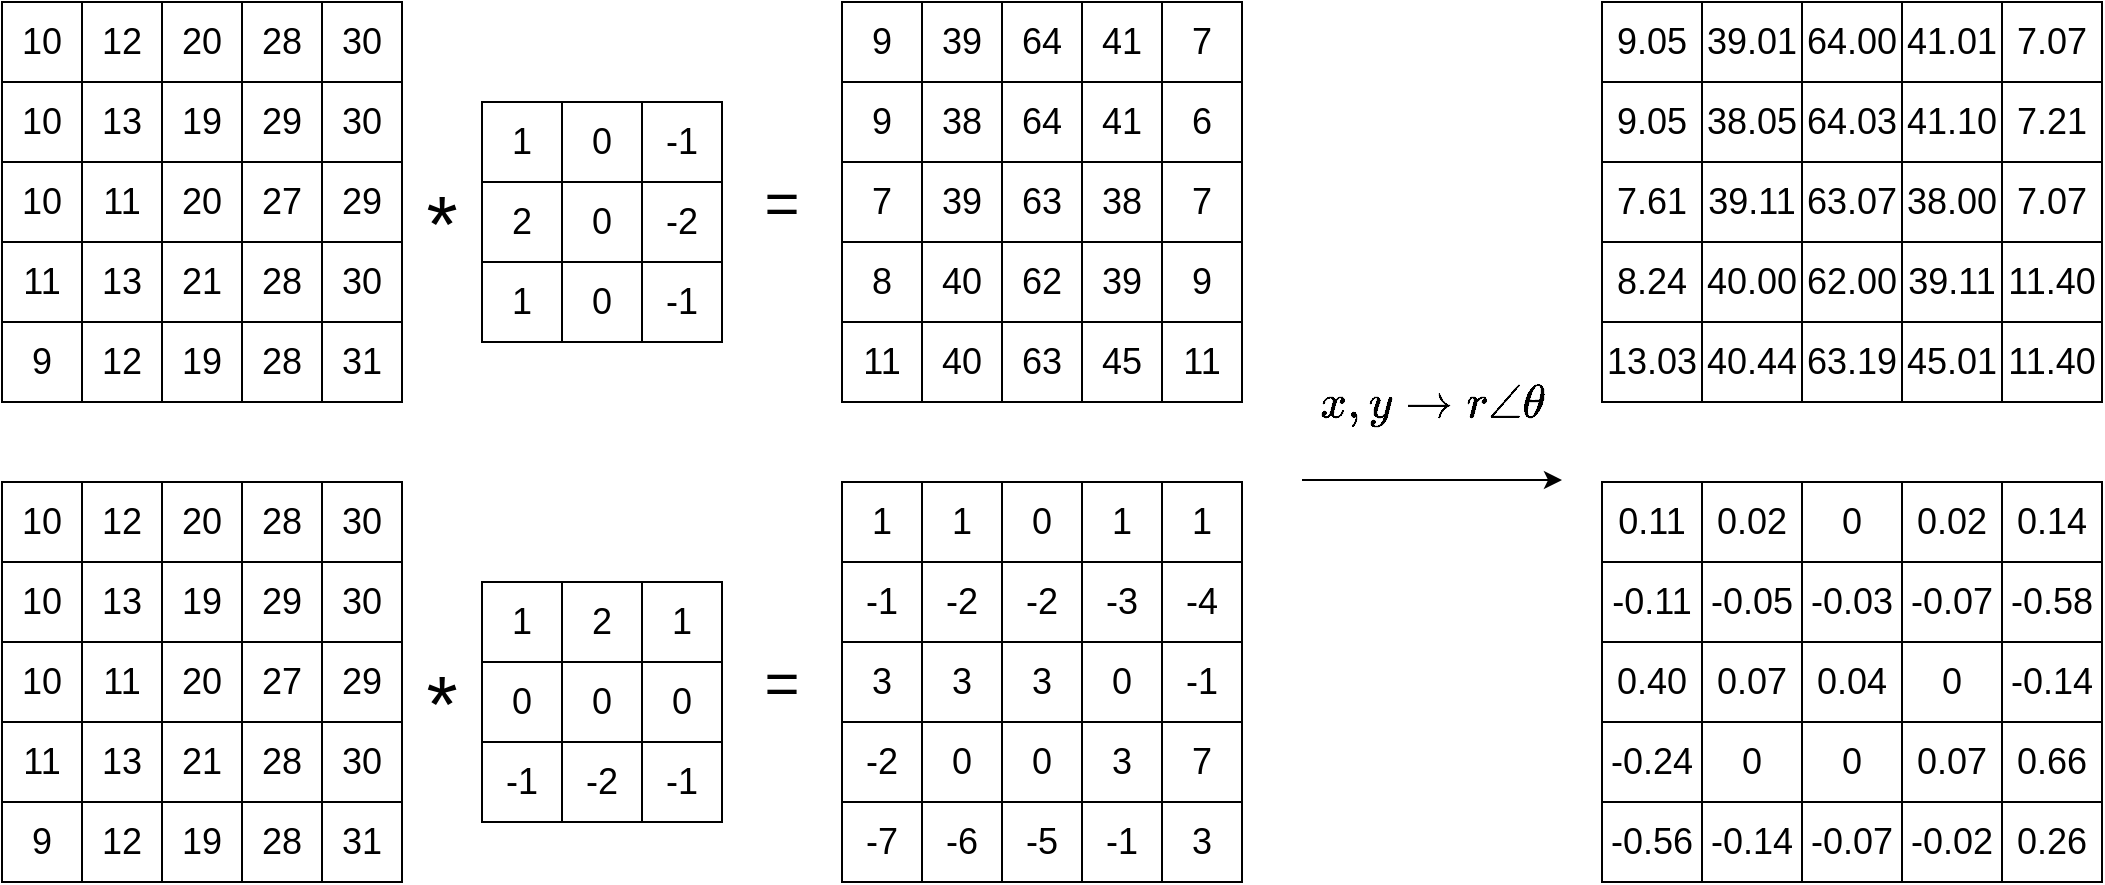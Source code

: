 <mxfile version="14.9.6" type="device"><diagram id="Sa5FoFlvw4uc0nb51Kx-" name="Page-1"><mxGraphModel dx="782" dy="526" grid="1" gridSize="10" guides="1" tooltips="1" connect="1" arrows="1" fold="1" page="1" pageScale="1" pageWidth="850" pageHeight="1100" math="1" shadow="0"><root><mxCell id="0"/><mxCell id="1" parent="0"/><mxCell id="CoxrIw-9dENofkVVin8E-107" value="" style="shape=table;html=1;whiteSpace=wrap;startSize=0;container=1;collapsible=0;childLayout=tableLayout;fontSize=18;" parent="1" vertex="1"><mxGeometry x="130" y="110" width="200" height="200" as="geometry"/></mxCell><mxCell id="CoxrIw-9dENofkVVin8E-108" value="" style="shape=partialRectangle;html=1;whiteSpace=wrap;collapsible=0;dropTarget=0;pointerEvents=0;fillColor=none;top=0;left=0;bottom=0;right=0;points=[[0,0.5],[1,0.5]];portConstraint=eastwest;fontSize=18;" parent="CoxrIw-9dENofkVVin8E-107" vertex="1"><mxGeometry width="200" height="40" as="geometry"/></mxCell><mxCell id="CoxrIw-9dENofkVVin8E-109" value="10" style="shape=partialRectangle;html=1;whiteSpace=wrap;connectable=0;fillColor=none;top=0;left=0;bottom=0;right=0;overflow=hidden;pointerEvents=1;fontSize=18;" parent="CoxrIw-9dENofkVVin8E-108" vertex="1"><mxGeometry width="40" height="40" as="geometry"/></mxCell><mxCell id="CoxrIw-9dENofkVVin8E-110" value="12" style="shape=partialRectangle;html=1;whiteSpace=wrap;connectable=0;fillColor=none;top=0;left=0;bottom=0;right=0;overflow=hidden;pointerEvents=1;fontSize=18;" parent="CoxrIw-9dENofkVVin8E-108" vertex="1"><mxGeometry x="40" width="40" height="40" as="geometry"/></mxCell><mxCell id="CoxrIw-9dENofkVVin8E-111" value="20" style="shape=partialRectangle;html=1;whiteSpace=wrap;connectable=0;fillColor=none;top=0;left=0;bottom=0;right=0;overflow=hidden;pointerEvents=1;fontSize=18;" parent="CoxrIw-9dENofkVVin8E-108" vertex="1"><mxGeometry x="80" width="40" height="40" as="geometry"/></mxCell><mxCell id="CoxrIw-9dENofkVVin8E-112" value="28" style="shape=partialRectangle;html=1;whiteSpace=wrap;connectable=0;fillColor=none;top=0;left=0;bottom=0;right=0;overflow=hidden;pointerEvents=1;fontSize=18;" parent="CoxrIw-9dENofkVVin8E-108" vertex="1"><mxGeometry x="120" width="40" height="40" as="geometry"/></mxCell><mxCell id="CoxrIw-9dENofkVVin8E-113" value="30" style="shape=partialRectangle;html=1;whiteSpace=wrap;connectable=0;fillColor=none;top=0;left=0;bottom=0;right=0;overflow=hidden;pointerEvents=1;fontSize=18;" parent="CoxrIw-9dENofkVVin8E-108" vertex="1"><mxGeometry x="160" width="40" height="40" as="geometry"/></mxCell><mxCell id="CoxrIw-9dENofkVVin8E-114" value="" style="shape=partialRectangle;html=1;whiteSpace=wrap;collapsible=0;dropTarget=0;pointerEvents=0;fillColor=none;top=0;left=0;bottom=0;right=0;points=[[0,0.5],[1,0.5]];portConstraint=eastwest;fontSize=18;" parent="CoxrIw-9dENofkVVin8E-107" vertex="1"><mxGeometry y="40" width="200" height="40" as="geometry"/></mxCell><mxCell id="CoxrIw-9dENofkVVin8E-115" value="10" style="shape=partialRectangle;html=1;whiteSpace=wrap;connectable=0;fillColor=none;top=0;left=0;bottom=0;right=0;overflow=hidden;pointerEvents=1;fontSize=18;" parent="CoxrIw-9dENofkVVin8E-114" vertex="1"><mxGeometry width="40" height="40" as="geometry"/></mxCell><mxCell id="CoxrIw-9dENofkVVin8E-116" value="13" style="shape=partialRectangle;html=1;whiteSpace=wrap;connectable=0;fillColor=none;top=0;left=0;bottom=0;right=0;overflow=hidden;pointerEvents=1;fontSize=18;" parent="CoxrIw-9dENofkVVin8E-114" vertex="1"><mxGeometry x="40" width="40" height="40" as="geometry"/></mxCell><mxCell id="CoxrIw-9dENofkVVin8E-117" value="19" style="shape=partialRectangle;html=1;whiteSpace=wrap;connectable=0;fillColor=none;top=0;left=0;bottom=0;right=0;overflow=hidden;pointerEvents=1;fontSize=18;" parent="CoxrIw-9dENofkVVin8E-114" vertex="1"><mxGeometry x="80" width="40" height="40" as="geometry"/></mxCell><mxCell id="CoxrIw-9dENofkVVin8E-118" value="29" style="shape=partialRectangle;html=1;whiteSpace=wrap;connectable=0;fillColor=none;top=0;left=0;bottom=0;right=0;overflow=hidden;pointerEvents=1;fontSize=18;" parent="CoxrIw-9dENofkVVin8E-114" vertex="1"><mxGeometry x="120" width="40" height="40" as="geometry"/></mxCell><mxCell id="CoxrIw-9dENofkVVin8E-119" value="30" style="shape=partialRectangle;html=1;whiteSpace=wrap;connectable=0;fillColor=none;top=0;left=0;bottom=0;right=0;overflow=hidden;pointerEvents=1;fontSize=18;" parent="CoxrIw-9dENofkVVin8E-114" vertex="1"><mxGeometry x="160" width="40" height="40" as="geometry"/></mxCell><mxCell id="CoxrIw-9dENofkVVin8E-120" value="" style="shape=partialRectangle;html=1;whiteSpace=wrap;collapsible=0;dropTarget=0;pointerEvents=0;fillColor=none;top=0;left=0;bottom=0;right=0;points=[[0,0.5],[1,0.5]];portConstraint=eastwest;fontSize=18;" parent="CoxrIw-9dENofkVVin8E-107" vertex="1"><mxGeometry y="80" width="200" height="40" as="geometry"/></mxCell><mxCell id="CoxrIw-9dENofkVVin8E-121" value="10" style="shape=partialRectangle;html=1;whiteSpace=wrap;connectable=0;fillColor=none;top=0;left=0;bottom=0;right=0;overflow=hidden;pointerEvents=1;fontSize=18;" parent="CoxrIw-9dENofkVVin8E-120" vertex="1"><mxGeometry width="40" height="40" as="geometry"/></mxCell><mxCell id="CoxrIw-9dENofkVVin8E-122" value="11" style="shape=partialRectangle;html=1;whiteSpace=wrap;connectable=0;fillColor=none;top=0;left=0;bottom=0;right=0;overflow=hidden;pointerEvents=1;fontSize=18;" parent="CoxrIw-9dENofkVVin8E-120" vertex="1"><mxGeometry x="40" width="40" height="40" as="geometry"/></mxCell><mxCell id="CoxrIw-9dENofkVVin8E-123" value="20" style="shape=partialRectangle;html=1;whiteSpace=wrap;connectable=0;fillColor=none;top=0;left=0;bottom=0;right=0;overflow=hidden;pointerEvents=1;fontSize=18;" parent="CoxrIw-9dENofkVVin8E-120" vertex="1"><mxGeometry x="80" width="40" height="40" as="geometry"/></mxCell><mxCell id="CoxrIw-9dENofkVVin8E-124" value="27" style="shape=partialRectangle;html=1;whiteSpace=wrap;connectable=0;fillColor=none;top=0;left=0;bottom=0;right=0;overflow=hidden;pointerEvents=1;fontSize=18;" parent="CoxrIw-9dENofkVVin8E-120" vertex="1"><mxGeometry x="120" width="40" height="40" as="geometry"/></mxCell><mxCell id="CoxrIw-9dENofkVVin8E-125" value="29" style="shape=partialRectangle;html=1;whiteSpace=wrap;connectable=0;fillColor=none;top=0;left=0;bottom=0;right=0;overflow=hidden;pointerEvents=1;fontSize=18;" parent="CoxrIw-9dENofkVVin8E-120" vertex="1"><mxGeometry x="160" width="40" height="40" as="geometry"/></mxCell><mxCell id="CoxrIw-9dENofkVVin8E-126" style="shape=partialRectangle;html=1;whiteSpace=wrap;collapsible=0;dropTarget=0;pointerEvents=0;fillColor=none;top=0;left=0;bottom=0;right=0;points=[[0,0.5],[1,0.5]];portConstraint=eastwest;fontSize=18;" parent="CoxrIw-9dENofkVVin8E-107" vertex="1"><mxGeometry y="120" width="200" height="40" as="geometry"/></mxCell><mxCell id="CoxrIw-9dENofkVVin8E-127" value="11" style="shape=partialRectangle;html=1;whiteSpace=wrap;connectable=0;fillColor=none;top=0;left=0;bottom=0;right=0;overflow=hidden;pointerEvents=1;fontSize=18;" parent="CoxrIw-9dENofkVVin8E-126" vertex="1"><mxGeometry width="40" height="40" as="geometry"/></mxCell><mxCell id="CoxrIw-9dENofkVVin8E-128" value="13" style="shape=partialRectangle;html=1;whiteSpace=wrap;connectable=0;fillColor=none;top=0;left=0;bottom=0;right=0;overflow=hidden;pointerEvents=1;fontSize=18;" parent="CoxrIw-9dENofkVVin8E-126" vertex="1"><mxGeometry x="40" width="40" height="40" as="geometry"/></mxCell><mxCell id="CoxrIw-9dENofkVVin8E-129" value="21" style="shape=partialRectangle;html=1;whiteSpace=wrap;connectable=0;fillColor=none;top=0;left=0;bottom=0;right=0;overflow=hidden;pointerEvents=1;fontSize=18;" parent="CoxrIw-9dENofkVVin8E-126" vertex="1"><mxGeometry x="80" width="40" height="40" as="geometry"/></mxCell><mxCell id="CoxrIw-9dENofkVVin8E-130" value="28" style="shape=partialRectangle;html=1;whiteSpace=wrap;connectable=0;fillColor=none;top=0;left=0;bottom=0;right=0;overflow=hidden;pointerEvents=1;fontSize=18;" parent="CoxrIw-9dENofkVVin8E-126" vertex="1"><mxGeometry x="120" width="40" height="40" as="geometry"/></mxCell><mxCell id="CoxrIw-9dENofkVVin8E-131" value="30" style="shape=partialRectangle;html=1;whiteSpace=wrap;connectable=0;fillColor=none;top=0;left=0;bottom=0;right=0;overflow=hidden;pointerEvents=1;fontSize=18;" parent="CoxrIw-9dENofkVVin8E-126" vertex="1"><mxGeometry x="160" width="40" height="40" as="geometry"/></mxCell><mxCell id="CoxrIw-9dENofkVVin8E-132" style="shape=partialRectangle;html=1;whiteSpace=wrap;collapsible=0;dropTarget=0;pointerEvents=0;fillColor=none;top=0;left=0;bottom=0;right=0;points=[[0,0.5],[1,0.5]];portConstraint=eastwest;fontSize=18;" parent="CoxrIw-9dENofkVVin8E-107" vertex="1"><mxGeometry y="160" width="200" height="40" as="geometry"/></mxCell><mxCell id="CoxrIw-9dENofkVVin8E-133" value="9" style="shape=partialRectangle;html=1;whiteSpace=wrap;connectable=0;fillColor=none;top=0;left=0;bottom=0;right=0;overflow=hidden;pointerEvents=1;fontSize=18;" parent="CoxrIw-9dENofkVVin8E-132" vertex="1"><mxGeometry width="40" height="40" as="geometry"/></mxCell><mxCell id="CoxrIw-9dENofkVVin8E-134" value="12" style="shape=partialRectangle;html=1;whiteSpace=wrap;connectable=0;fillColor=none;top=0;left=0;bottom=0;right=0;overflow=hidden;pointerEvents=1;fontSize=18;" parent="CoxrIw-9dENofkVVin8E-132" vertex="1"><mxGeometry x="40" width="40" height="40" as="geometry"/></mxCell><mxCell id="CoxrIw-9dENofkVVin8E-135" value="19" style="shape=partialRectangle;html=1;whiteSpace=wrap;connectable=0;fillColor=none;top=0;left=0;bottom=0;right=0;overflow=hidden;pointerEvents=1;fontSize=18;" parent="CoxrIw-9dENofkVVin8E-132" vertex="1"><mxGeometry x="80" width="40" height="40" as="geometry"/></mxCell><mxCell id="CoxrIw-9dENofkVVin8E-136" value="28" style="shape=partialRectangle;html=1;whiteSpace=wrap;connectable=0;fillColor=none;top=0;left=0;bottom=0;right=0;overflow=hidden;pointerEvents=1;fontSize=18;" parent="CoxrIw-9dENofkVVin8E-132" vertex="1"><mxGeometry x="120" width="40" height="40" as="geometry"/></mxCell><mxCell id="CoxrIw-9dENofkVVin8E-137" value="31" style="shape=partialRectangle;html=1;whiteSpace=wrap;connectable=0;fillColor=none;top=0;left=0;bottom=0;right=0;overflow=hidden;pointerEvents=1;fontSize=18;" parent="CoxrIw-9dENofkVVin8E-132" vertex="1"><mxGeometry x="160" width="40" height="40" as="geometry"/></mxCell><mxCell id="CoxrIw-9dENofkVVin8E-138" value="" style="shape=table;startSize=0;container=1;collapsible=0;childLayout=tableLayout;fontSize=18;" parent="1" vertex="1"><mxGeometry x="370" y="160" width="120" height="120" as="geometry"/></mxCell><mxCell id="CoxrIw-9dENofkVVin8E-139" value="" style="shape=partialRectangle;collapsible=0;dropTarget=0;pointerEvents=0;fillColor=none;top=0;left=0;bottom=0;right=0;points=[[0,0.5],[1,0.5]];portConstraint=eastwest;fontSize=18;" parent="CoxrIw-9dENofkVVin8E-138" vertex="1"><mxGeometry width="120" height="40" as="geometry"/></mxCell><mxCell id="CoxrIw-9dENofkVVin8E-140" value="1" style="shape=partialRectangle;html=1;whiteSpace=wrap;connectable=0;overflow=hidden;fillColor=none;top=0;left=0;bottom=0;right=0;pointerEvents=1;fontSize=18;" parent="CoxrIw-9dENofkVVin8E-139" vertex="1"><mxGeometry width="40" height="40" as="geometry"/></mxCell><mxCell id="CoxrIw-9dENofkVVin8E-141" value="0" style="shape=partialRectangle;html=1;whiteSpace=wrap;connectable=0;overflow=hidden;fillColor=none;top=0;left=0;bottom=0;right=0;pointerEvents=1;fontSize=18;" parent="CoxrIw-9dENofkVVin8E-139" vertex="1"><mxGeometry x="40" width="40" height="40" as="geometry"/></mxCell><mxCell id="CoxrIw-9dENofkVVin8E-142" value="-1" style="shape=partialRectangle;html=1;whiteSpace=wrap;connectable=0;overflow=hidden;fillColor=none;top=0;left=0;bottom=0;right=0;pointerEvents=1;fontSize=18;" parent="CoxrIw-9dENofkVVin8E-139" vertex="1"><mxGeometry x="80" width="40" height="40" as="geometry"/></mxCell><mxCell id="CoxrIw-9dENofkVVin8E-143" value="" style="shape=partialRectangle;collapsible=0;dropTarget=0;pointerEvents=0;fillColor=none;top=0;left=0;bottom=0;right=0;points=[[0,0.5],[1,0.5]];portConstraint=eastwest;fontSize=18;" parent="CoxrIw-9dENofkVVin8E-138" vertex="1"><mxGeometry y="40" width="120" height="40" as="geometry"/></mxCell><mxCell id="CoxrIw-9dENofkVVin8E-144" value="2" style="shape=partialRectangle;html=1;whiteSpace=wrap;connectable=0;overflow=hidden;fillColor=none;top=0;left=0;bottom=0;right=0;pointerEvents=1;fontSize=18;" parent="CoxrIw-9dENofkVVin8E-143" vertex="1"><mxGeometry width="40" height="40" as="geometry"/></mxCell><mxCell id="CoxrIw-9dENofkVVin8E-145" value="0" style="shape=partialRectangle;html=1;whiteSpace=wrap;connectable=0;overflow=hidden;fillColor=none;top=0;left=0;bottom=0;right=0;pointerEvents=1;fontSize=18;" parent="CoxrIw-9dENofkVVin8E-143" vertex="1"><mxGeometry x="40" width="40" height="40" as="geometry"/></mxCell><mxCell id="CoxrIw-9dENofkVVin8E-146" value="-2" style="shape=partialRectangle;html=1;whiteSpace=wrap;connectable=0;overflow=hidden;fillColor=none;top=0;left=0;bottom=0;right=0;pointerEvents=1;fontSize=18;" parent="CoxrIw-9dENofkVVin8E-143" vertex="1"><mxGeometry x="80" width="40" height="40" as="geometry"/></mxCell><mxCell id="CoxrIw-9dENofkVVin8E-147" value="" style="shape=partialRectangle;collapsible=0;dropTarget=0;pointerEvents=0;fillColor=none;top=0;left=0;bottom=0;right=0;points=[[0,0.5],[1,0.5]];portConstraint=eastwest;fontSize=18;" parent="CoxrIw-9dENofkVVin8E-138" vertex="1"><mxGeometry y="80" width="120" height="40" as="geometry"/></mxCell><mxCell id="CoxrIw-9dENofkVVin8E-148" value="1" style="shape=partialRectangle;html=1;whiteSpace=wrap;connectable=0;overflow=hidden;fillColor=none;top=0;left=0;bottom=0;right=0;pointerEvents=1;fontSize=18;" parent="CoxrIw-9dENofkVVin8E-147" vertex="1"><mxGeometry width="40" height="40" as="geometry"/></mxCell><mxCell id="CoxrIw-9dENofkVVin8E-149" value="0" style="shape=partialRectangle;html=1;whiteSpace=wrap;connectable=0;overflow=hidden;fillColor=none;top=0;left=0;bottom=0;right=0;pointerEvents=1;fontSize=18;" parent="CoxrIw-9dENofkVVin8E-147" vertex="1"><mxGeometry x="40" width="40" height="40" as="geometry"/></mxCell><mxCell id="CoxrIw-9dENofkVVin8E-150" value="-1" style="shape=partialRectangle;html=1;whiteSpace=wrap;connectable=0;overflow=hidden;fillColor=none;top=0;left=0;bottom=0;right=0;pointerEvents=1;fontSize=18;" parent="CoxrIw-9dENofkVVin8E-147" vertex="1"><mxGeometry x="80" width="40" height="40" as="geometry"/></mxCell><mxCell id="CoxrIw-9dENofkVVin8E-151" value="*" style="text;html=1;strokeColor=none;fillColor=none;align=center;verticalAlign=middle;whiteSpace=wrap;rounded=0;fontSize=40;" parent="1" vertex="1"><mxGeometry x="330" y="210" width="40" height="20" as="geometry"/></mxCell><mxCell id="s0FxLysjSe5D7V-CH0qt-1" value="" style="shape=table;html=1;whiteSpace=wrap;startSize=0;container=1;collapsible=0;childLayout=tableLayout;fontSize=16;" vertex="1" parent="1"><mxGeometry x="550" y="110" width="200" height="200" as="geometry"/></mxCell><mxCell id="s0FxLysjSe5D7V-CH0qt-2" value="" style="shape=partialRectangle;html=1;whiteSpace=wrap;collapsible=0;dropTarget=0;pointerEvents=0;fillColor=none;top=0;left=0;bottom=0;right=0;points=[[0,0.5],[1,0.5]];portConstraint=eastwest;" vertex="1" parent="s0FxLysjSe5D7V-CH0qt-1"><mxGeometry width="200" height="40" as="geometry"/></mxCell><mxCell id="s0FxLysjSe5D7V-CH0qt-3" value="9" style="shape=partialRectangle;html=1;whiteSpace=wrap;connectable=0;fillColor=none;top=0;left=0;bottom=0;right=0;overflow=hidden;pointerEvents=1;fontSize=18;" vertex="1" parent="s0FxLysjSe5D7V-CH0qt-2"><mxGeometry width="40" height="40" as="geometry"/></mxCell><mxCell id="s0FxLysjSe5D7V-CH0qt-4" value="39" style="shape=partialRectangle;html=1;whiteSpace=wrap;connectable=0;fillColor=none;top=0;left=0;bottom=0;right=0;overflow=hidden;pointerEvents=1;fontSize=18;" vertex="1" parent="s0FxLysjSe5D7V-CH0qt-2"><mxGeometry x="40" width="40" height="40" as="geometry"/></mxCell><mxCell id="s0FxLysjSe5D7V-CH0qt-5" value="64" style="shape=partialRectangle;html=1;whiteSpace=wrap;connectable=0;fillColor=none;top=0;left=0;bottom=0;right=0;overflow=hidden;pointerEvents=1;fontSize=18;" vertex="1" parent="s0FxLysjSe5D7V-CH0qt-2"><mxGeometry x="80" width="40" height="40" as="geometry"/></mxCell><mxCell id="s0FxLysjSe5D7V-CH0qt-6" value="41" style="shape=partialRectangle;html=1;whiteSpace=wrap;connectable=0;fillColor=none;top=0;left=0;bottom=0;right=0;overflow=hidden;pointerEvents=1;fontSize=18;" vertex="1" parent="s0FxLysjSe5D7V-CH0qt-2"><mxGeometry x="120" width="40" height="40" as="geometry"/></mxCell><mxCell id="s0FxLysjSe5D7V-CH0qt-7" value="7" style="shape=partialRectangle;html=1;whiteSpace=wrap;connectable=0;fillColor=none;top=0;left=0;bottom=0;right=0;overflow=hidden;pointerEvents=1;fontSize=18;" vertex="1" parent="s0FxLysjSe5D7V-CH0qt-2"><mxGeometry x="160" width="40" height="40" as="geometry"/></mxCell><mxCell id="s0FxLysjSe5D7V-CH0qt-8" value="" style="shape=partialRectangle;html=1;whiteSpace=wrap;collapsible=0;dropTarget=0;pointerEvents=0;fillColor=none;top=0;left=0;bottom=0;right=0;points=[[0,0.5],[1,0.5]];portConstraint=eastwest;" vertex="1" parent="s0FxLysjSe5D7V-CH0qt-1"><mxGeometry y="40" width="200" height="40" as="geometry"/></mxCell><mxCell id="s0FxLysjSe5D7V-CH0qt-9" value="9" style="shape=partialRectangle;html=1;whiteSpace=wrap;connectable=0;fillColor=none;top=0;left=0;bottom=0;right=0;overflow=hidden;pointerEvents=1;fontSize=18;" vertex="1" parent="s0FxLysjSe5D7V-CH0qt-8"><mxGeometry width="40" height="40" as="geometry"/></mxCell><mxCell id="s0FxLysjSe5D7V-CH0qt-10" value="38" style="shape=partialRectangle;html=1;whiteSpace=wrap;connectable=0;fillColor=none;top=0;left=0;bottom=0;right=0;overflow=hidden;pointerEvents=1;fontSize=18;" vertex="1" parent="s0FxLysjSe5D7V-CH0qt-8"><mxGeometry x="40" width="40" height="40" as="geometry"/></mxCell><mxCell id="s0FxLysjSe5D7V-CH0qt-11" value="64" style="shape=partialRectangle;html=1;whiteSpace=wrap;connectable=0;fillColor=none;top=0;left=0;bottom=0;right=0;overflow=hidden;pointerEvents=1;fontSize=18;" vertex="1" parent="s0FxLysjSe5D7V-CH0qt-8"><mxGeometry x="80" width="40" height="40" as="geometry"/></mxCell><mxCell id="s0FxLysjSe5D7V-CH0qt-12" value="41" style="shape=partialRectangle;html=1;whiteSpace=wrap;connectable=0;fillColor=none;top=0;left=0;bottom=0;right=0;overflow=hidden;pointerEvents=1;fontSize=18;" vertex="1" parent="s0FxLysjSe5D7V-CH0qt-8"><mxGeometry x="120" width="40" height="40" as="geometry"/></mxCell><mxCell id="s0FxLysjSe5D7V-CH0qt-13" value="6" style="shape=partialRectangle;html=1;whiteSpace=wrap;connectable=0;fillColor=none;top=0;left=0;bottom=0;right=0;overflow=hidden;pointerEvents=1;fontSize=18;" vertex="1" parent="s0FxLysjSe5D7V-CH0qt-8"><mxGeometry x="160" width="40" height="40" as="geometry"/></mxCell><mxCell id="s0FxLysjSe5D7V-CH0qt-14" value="" style="shape=partialRectangle;html=1;whiteSpace=wrap;collapsible=0;dropTarget=0;pointerEvents=0;fillColor=none;top=0;left=0;bottom=0;right=0;points=[[0,0.5],[1,0.5]];portConstraint=eastwest;" vertex="1" parent="s0FxLysjSe5D7V-CH0qt-1"><mxGeometry y="80" width="200" height="40" as="geometry"/></mxCell><mxCell id="s0FxLysjSe5D7V-CH0qt-15" value="7" style="shape=partialRectangle;html=1;whiteSpace=wrap;connectable=0;fillColor=none;top=0;left=0;bottom=0;right=0;overflow=hidden;pointerEvents=1;fontSize=18;" vertex="1" parent="s0FxLysjSe5D7V-CH0qt-14"><mxGeometry width="40" height="40" as="geometry"/></mxCell><mxCell id="s0FxLysjSe5D7V-CH0qt-16" value="39" style="shape=partialRectangle;html=1;whiteSpace=wrap;connectable=0;fillColor=none;top=0;left=0;bottom=0;right=0;overflow=hidden;pointerEvents=1;fontSize=18;" vertex="1" parent="s0FxLysjSe5D7V-CH0qt-14"><mxGeometry x="40" width="40" height="40" as="geometry"/></mxCell><mxCell id="s0FxLysjSe5D7V-CH0qt-17" value="63" style="shape=partialRectangle;html=1;whiteSpace=wrap;connectable=0;fillColor=none;top=0;left=0;bottom=0;right=0;overflow=hidden;pointerEvents=1;fontSize=18;" vertex="1" parent="s0FxLysjSe5D7V-CH0qt-14"><mxGeometry x="80" width="40" height="40" as="geometry"/></mxCell><mxCell id="s0FxLysjSe5D7V-CH0qt-18" value="38" style="shape=partialRectangle;html=1;whiteSpace=wrap;connectable=0;fillColor=none;top=0;left=0;bottom=0;right=0;overflow=hidden;pointerEvents=1;fontSize=18;" vertex="1" parent="s0FxLysjSe5D7V-CH0qt-14"><mxGeometry x="120" width="40" height="40" as="geometry"/></mxCell><mxCell id="s0FxLysjSe5D7V-CH0qt-19" value="7" style="shape=partialRectangle;html=1;whiteSpace=wrap;connectable=0;fillColor=none;top=0;left=0;bottom=0;right=0;overflow=hidden;pointerEvents=1;fontSize=18;" vertex="1" parent="s0FxLysjSe5D7V-CH0qt-14"><mxGeometry x="160" width="40" height="40" as="geometry"/></mxCell><mxCell id="s0FxLysjSe5D7V-CH0qt-20" style="shape=partialRectangle;html=1;whiteSpace=wrap;collapsible=0;dropTarget=0;pointerEvents=0;fillColor=none;top=0;left=0;bottom=0;right=0;points=[[0,0.5],[1,0.5]];portConstraint=eastwest;" vertex="1" parent="s0FxLysjSe5D7V-CH0qt-1"><mxGeometry y="120" width="200" height="40" as="geometry"/></mxCell><mxCell id="s0FxLysjSe5D7V-CH0qt-21" value="8" style="shape=partialRectangle;html=1;whiteSpace=wrap;connectable=0;fillColor=none;top=0;left=0;bottom=0;right=0;overflow=hidden;pointerEvents=1;fontSize=18;" vertex="1" parent="s0FxLysjSe5D7V-CH0qt-20"><mxGeometry width="40" height="40" as="geometry"/></mxCell><mxCell id="s0FxLysjSe5D7V-CH0qt-22" value="40" style="shape=partialRectangle;html=1;whiteSpace=wrap;connectable=0;fillColor=none;top=0;left=0;bottom=0;right=0;overflow=hidden;pointerEvents=1;fontSize=18;" vertex="1" parent="s0FxLysjSe5D7V-CH0qt-20"><mxGeometry x="40" width="40" height="40" as="geometry"/></mxCell><mxCell id="s0FxLysjSe5D7V-CH0qt-23" value="62" style="shape=partialRectangle;html=1;whiteSpace=wrap;connectable=0;fillColor=none;top=0;left=0;bottom=0;right=0;overflow=hidden;pointerEvents=1;fontSize=18;" vertex="1" parent="s0FxLysjSe5D7V-CH0qt-20"><mxGeometry x="80" width="40" height="40" as="geometry"/></mxCell><mxCell id="s0FxLysjSe5D7V-CH0qt-24" value="39" style="shape=partialRectangle;html=1;whiteSpace=wrap;connectable=0;fillColor=none;top=0;left=0;bottom=0;right=0;overflow=hidden;pointerEvents=1;fontSize=18;" vertex="1" parent="s0FxLysjSe5D7V-CH0qt-20"><mxGeometry x="120" width="40" height="40" as="geometry"/></mxCell><mxCell id="s0FxLysjSe5D7V-CH0qt-25" value="9" style="shape=partialRectangle;html=1;whiteSpace=wrap;connectable=0;fillColor=none;top=0;left=0;bottom=0;right=0;overflow=hidden;pointerEvents=1;fontSize=18;" vertex="1" parent="s0FxLysjSe5D7V-CH0qt-20"><mxGeometry x="160" width="40" height="40" as="geometry"/></mxCell><mxCell id="s0FxLysjSe5D7V-CH0qt-26" style="shape=partialRectangle;html=1;whiteSpace=wrap;collapsible=0;dropTarget=0;pointerEvents=0;fillColor=none;top=0;left=0;bottom=0;right=0;points=[[0,0.5],[1,0.5]];portConstraint=eastwest;" vertex="1" parent="s0FxLysjSe5D7V-CH0qt-1"><mxGeometry y="160" width="200" height="40" as="geometry"/></mxCell><mxCell id="s0FxLysjSe5D7V-CH0qt-27" value="11" style="shape=partialRectangle;html=1;whiteSpace=wrap;connectable=0;fillColor=none;top=0;left=0;bottom=0;right=0;overflow=hidden;pointerEvents=1;fontSize=18;" vertex="1" parent="s0FxLysjSe5D7V-CH0qt-26"><mxGeometry width="40" height="40" as="geometry"/></mxCell><mxCell id="s0FxLysjSe5D7V-CH0qt-28" value="40" style="shape=partialRectangle;html=1;whiteSpace=wrap;connectable=0;fillColor=none;top=0;left=0;bottom=0;right=0;overflow=hidden;pointerEvents=1;fontSize=18;" vertex="1" parent="s0FxLysjSe5D7V-CH0qt-26"><mxGeometry x="40" width="40" height="40" as="geometry"/></mxCell><mxCell id="s0FxLysjSe5D7V-CH0qt-29" value="63" style="shape=partialRectangle;html=1;whiteSpace=wrap;connectable=0;fillColor=none;top=0;left=0;bottom=0;right=0;overflow=hidden;pointerEvents=1;fontSize=18;" vertex="1" parent="s0FxLysjSe5D7V-CH0qt-26"><mxGeometry x="80" width="40" height="40" as="geometry"/></mxCell><mxCell id="s0FxLysjSe5D7V-CH0qt-30" value="45" style="shape=partialRectangle;html=1;whiteSpace=wrap;connectable=0;fillColor=none;top=0;left=0;bottom=0;right=0;overflow=hidden;pointerEvents=1;fontSize=18;" vertex="1" parent="s0FxLysjSe5D7V-CH0qt-26"><mxGeometry x="120" width="40" height="40" as="geometry"/></mxCell><mxCell id="s0FxLysjSe5D7V-CH0qt-31" value="11" style="shape=partialRectangle;html=1;whiteSpace=wrap;connectable=0;fillColor=none;top=0;left=0;bottom=0;right=0;overflow=hidden;pointerEvents=1;fontSize=18;" vertex="1" parent="s0FxLysjSe5D7V-CH0qt-26"><mxGeometry x="160" width="40" height="40" as="geometry"/></mxCell><mxCell id="s0FxLysjSe5D7V-CH0qt-32" value="=" style="text;html=1;strokeColor=none;fillColor=none;align=center;verticalAlign=middle;whiteSpace=wrap;rounded=0;fontSize=30;" vertex="1" parent="1"><mxGeometry x="500" y="200" width="40" height="20" as="geometry"/></mxCell><mxCell id="s0FxLysjSe5D7V-CH0qt-33" value="" style="shape=table;html=1;whiteSpace=wrap;startSize=0;container=1;collapsible=0;childLayout=tableLayout;fontSize=18;" vertex="1" parent="1"><mxGeometry x="130" y="350" width="200" height="200" as="geometry"/></mxCell><mxCell id="s0FxLysjSe5D7V-CH0qt-34" value="" style="shape=partialRectangle;html=1;whiteSpace=wrap;collapsible=0;dropTarget=0;pointerEvents=0;fillColor=none;top=0;left=0;bottom=0;right=0;points=[[0,0.5],[1,0.5]];portConstraint=eastwest;fontSize=18;" vertex="1" parent="s0FxLysjSe5D7V-CH0qt-33"><mxGeometry width="200" height="40" as="geometry"/></mxCell><mxCell id="s0FxLysjSe5D7V-CH0qt-35" value="10" style="shape=partialRectangle;html=1;whiteSpace=wrap;connectable=0;fillColor=none;top=0;left=0;bottom=0;right=0;overflow=hidden;pointerEvents=1;fontSize=18;" vertex="1" parent="s0FxLysjSe5D7V-CH0qt-34"><mxGeometry width="40" height="40" as="geometry"/></mxCell><mxCell id="s0FxLysjSe5D7V-CH0qt-36" value="12" style="shape=partialRectangle;html=1;whiteSpace=wrap;connectable=0;fillColor=none;top=0;left=0;bottom=0;right=0;overflow=hidden;pointerEvents=1;fontSize=18;" vertex="1" parent="s0FxLysjSe5D7V-CH0qt-34"><mxGeometry x="40" width="40" height="40" as="geometry"/></mxCell><mxCell id="s0FxLysjSe5D7V-CH0qt-37" value="20" style="shape=partialRectangle;html=1;whiteSpace=wrap;connectable=0;fillColor=none;top=0;left=0;bottom=0;right=0;overflow=hidden;pointerEvents=1;fontSize=18;" vertex="1" parent="s0FxLysjSe5D7V-CH0qt-34"><mxGeometry x="80" width="40" height="40" as="geometry"/></mxCell><mxCell id="s0FxLysjSe5D7V-CH0qt-38" value="28" style="shape=partialRectangle;html=1;whiteSpace=wrap;connectable=0;fillColor=none;top=0;left=0;bottom=0;right=0;overflow=hidden;pointerEvents=1;fontSize=18;" vertex="1" parent="s0FxLysjSe5D7V-CH0qt-34"><mxGeometry x="120" width="40" height="40" as="geometry"/></mxCell><mxCell id="s0FxLysjSe5D7V-CH0qt-39" value="30" style="shape=partialRectangle;html=1;whiteSpace=wrap;connectable=0;fillColor=none;top=0;left=0;bottom=0;right=0;overflow=hidden;pointerEvents=1;fontSize=18;" vertex="1" parent="s0FxLysjSe5D7V-CH0qt-34"><mxGeometry x="160" width="40" height="40" as="geometry"/></mxCell><mxCell id="s0FxLysjSe5D7V-CH0qt-40" value="" style="shape=partialRectangle;html=1;whiteSpace=wrap;collapsible=0;dropTarget=0;pointerEvents=0;fillColor=none;top=0;left=0;bottom=0;right=0;points=[[0,0.5],[1,0.5]];portConstraint=eastwest;fontSize=18;" vertex="1" parent="s0FxLysjSe5D7V-CH0qt-33"><mxGeometry y="40" width="200" height="40" as="geometry"/></mxCell><mxCell id="s0FxLysjSe5D7V-CH0qt-41" value="10" style="shape=partialRectangle;html=1;whiteSpace=wrap;connectable=0;fillColor=none;top=0;left=0;bottom=0;right=0;overflow=hidden;pointerEvents=1;fontSize=18;" vertex="1" parent="s0FxLysjSe5D7V-CH0qt-40"><mxGeometry width="40" height="40" as="geometry"/></mxCell><mxCell id="s0FxLysjSe5D7V-CH0qt-42" value="13" style="shape=partialRectangle;html=1;whiteSpace=wrap;connectable=0;fillColor=none;top=0;left=0;bottom=0;right=0;overflow=hidden;pointerEvents=1;fontSize=18;" vertex="1" parent="s0FxLysjSe5D7V-CH0qt-40"><mxGeometry x="40" width="40" height="40" as="geometry"/></mxCell><mxCell id="s0FxLysjSe5D7V-CH0qt-43" value="19" style="shape=partialRectangle;html=1;whiteSpace=wrap;connectable=0;fillColor=none;top=0;left=0;bottom=0;right=0;overflow=hidden;pointerEvents=1;fontSize=18;" vertex="1" parent="s0FxLysjSe5D7V-CH0qt-40"><mxGeometry x="80" width="40" height="40" as="geometry"/></mxCell><mxCell id="s0FxLysjSe5D7V-CH0qt-44" value="29" style="shape=partialRectangle;html=1;whiteSpace=wrap;connectable=0;fillColor=none;top=0;left=0;bottom=0;right=0;overflow=hidden;pointerEvents=1;fontSize=18;" vertex="1" parent="s0FxLysjSe5D7V-CH0qt-40"><mxGeometry x="120" width="40" height="40" as="geometry"/></mxCell><mxCell id="s0FxLysjSe5D7V-CH0qt-45" value="30" style="shape=partialRectangle;html=1;whiteSpace=wrap;connectable=0;fillColor=none;top=0;left=0;bottom=0;right=0;overflow=hidden;pointerEvents=1;fontSize=18;" vertex="1" parent="s0FxLysjSe5D7V-CH0qt-40"><mxGeometry x="160" width="40" height="40" as="geometry"/></mxCell><mxCell id="s0FxLysjSe5D7V-CH0qt-46" value="" style="shape=partialRectangle;html=1;whiteSpace=wrap;collapsible=0;dropTarget=0;pointerEvents=0;fillColor=none;top=0;left=0;bottom=0;right=0;points=[[0,0.5],[1,0.5]];portConstraint=eastwest;fontSize=18;" vertex="1" parent="s0FxLysjSe5D7V-CH0qt-33"><mxGeometry y="80" width="200" height="40" as="geometry"/></mxCell><mxCell id="s0FxLysjSe5D7V-CH0qt-47" value="10" style="shape=partialRectangle;html=1;whiteSpace=wrap;connectable=0;fillColor=none;top=0;left=0;bottom=0;right=0;overflow=hidden;pointerEvents=1;fontSize=18;" vertex="1" parent="s0FxLysjSe5D7V-CH0qt-46"><mxGeometry width="40" height="40" as="geometry"/></mxCell><mxCell id="s0FxLysjSe5D7V-CH0qt-48" value="11" style="shape=partialRectangle;html=1;whiteSpace=wrap;connectable=0;fillColor=none;top=0;left=0;bottom=0;right=0;overflow=hidden;pointerEvents=1;fontSize=18;" vertex="1" parent="s0FxLysjSe5D7V-CH0qt-46"><mxGeometry x="40" width="40" height="40" as="geometry"/></mxCell><mxCell id="s0FxLysjSe5D7V-CH0qt-49" value="20" style="shape=partialRectangle;html=1;whiteSpace=wrap;connectable=0;fillColor=none;top=0;left=0;bottom=0;right=0;overflow=hidden;pointerEvents=1;fontSize=18;" vertex="1" parent="s0FxLysjSe5D7V-CH0qt-46"><mxGeometry x="80" width="40" height="40" as="geometry"/></mxCell><mxCell id="s0FxLysjSe5D7V-CH0qt-50" value="27" style="shape=partialRectangle;html=1;whiteSpace=wrap;connectable=0;fillColor=none;top=0;left=0;bottom=0;right=0;overflow=hidden;pointerEvents=1;fontSize=18;" vertex="1" parent="s0FxLysjSe5D7V-CH0qt-46"><mxGeometry x="120" width="40" height="40" as="geometry"/></mxCell><mxCell id="s0FxLysjSe5D7V-CH0qt-51" value="29" style="shape=partialRectangle;html=1;whiteSpace=wrap;connectable=0;fillColor=none;top=0;left=0;bottom=0;right=0;overflow=hidden;pointerEvents=1;fontSize=18;" vertex="1" parent="s0FxLysjSe5D7V-CH0qt-46"><mxGeometry x="160" width="40" height="40" as="geometry"/></mxCell><mxCell id="s0FxLysjSe5D7V-CH0qt-52" style="shape=partialRectangle;html=1;whiteSpace=wrap;collapsible=0;dropTarget=0;pointerEvents=0;fillColor=none;top=0;left=0;bottom=0;right=0;points=[[0,0.5],[1,0.5]];portConstraint=eastwest;fontSize=18;" vertex="1" parent="s0FxLysjSe5D7V-CH0qt-33"><mxGeometry y="120" width="200" height="40" as="geometry"/></mxCell><mxCell id="s0FxLysjSe5D7V-CH0qt-53" value="11" style="shape=partialRectangle;html=1;whiteSpace=wrap;connectable=0;fillColor=none;top=0;left=0;bottom=0;right=0;overflow=hidden;pointerEvents=1;fontSize=18;" vertex="1" parent="s0FxLysjSe5D7V-CH0qt-52"><mxGeometry width="40" height="40" as="geometry"/></mxCell><mxCell id="s0FxLysjSe5D7V-CH0qt-54" value="13" style="shape=partialRectangle;html=1;whiteSpace=wrap;connectable=0;fillColor=none;top=0;left=0;bottom=0;right=0;overflow=hidden;pointerEvents=1;fontSize=18;" vertex="1" parent="s0FxLysjSe5D7V-CH0qt-52"><mxGeometry x="40" width="40" height="40" as="geometry"/></mxCell><mxCell id="s0FxLysjSe5D7V-CH0qt-55" value="21" style="shape=partialRectangle;html=1;whiteSpace=wrap;connectable=0;fillColor=none;top=0;left=0;bottom=0;right=0;overflow=hidden;pointerEvents=1;fontSize=18;" vertex="1" parent="s0FxLysjSe5D7V-CH0qt-52"><mxGeometry x="80" width="40" height="40" as="geometry"/></mxCell><mxCell id="s0FxLysjSe5D7V-CH0qt-56" value="28" style="shape=partialRectangle;html=1;whiteSpace=wrap;connectable=0;fillColor=none;top=0;left=0;bottom=0;right=0;overflow=hidden;pointerEvents=1;fontSize=18;" vertex="1" parent="s0FxLysjSe5D7V-CH0qt-52"><mxGeometry x="120" width="40" height="40" as="geometry"/></mxCell><mxCell id="s0FxLysjSe5D7V-CH0qt-57" value="30" style="shape=partialRectangle;html=1;whiteSpace=wrap;connectable=0;fillColor=none;top=0;left=0;bottom=0;right=0;overflow=hidden;pointerEvents=1;fontSize=18;" vertex="1" parent="s0FxLysjSe5D7V-CH0qt-52"><mxGeometry x="160" width="40" height="40" as="geometry"/></mxCell><mxCell id="s0FxLysjSe5D7V-CH0qt-58" style="shape=partialRectangle;html=1;whiteSpace=wrap;collapsible=0;dropTarget=0;pointerEvents=0;fillColor=none;top=0;left=0;bottom=0;right=0;points=[[0,0.5],[1,0.5]];portConstraint=eastwest;fontSize=18;" vertex="1" parent="s0FxLysjSe5D7V-CH0qt-33"><mxGeometry y="160" width="200" height="40" as="geometry"/></mxCell><mxCell id="s0FxLysjSe5D7V-CH0qt-59" value="9" style="shape=partialRectangle;html=1;whiteSpace=wrap;connectable=0;fillColor=none;top=0;left=0;bottom=0;right=0;overflow=hidden;pointerEvents=1;fontSize=18;" vertex="1" parent="s0FxLysjSe5D7V-CH0qt-58"><mxGeometry width="40" height="40" as="geometry"/></mxCell><mxCell id="s0FxLysjSe5D7V-CH0qt-60" value="12" style="shape=partialRectangle;html=1;whiteSpace=wrap;connectable=0;fillColor=none;top=0;left=0;bottom=0;right=0;overflow=hidden;pointerEvents=1;fontSize=18;" vertex="1" parent="s0FxLysjSe5D7V-CH0qt-58"><mxGeometry x="40" width="40" height="40" as="geometry"/></mxCell><mxCell id="s0FxLysjSe5D7V-CH0qt-61" value="19" style="shape=partialRectangle;html=1;whiteSpace=wrap;connectable=0;fillColor=none;top=0;left=0;bottom=0;right=0;overflow=hidden;pointerEvents=1;fontSize=18;" vertex="1" parent="s0FxLysjSe5D7V-CH0qt-58"><mxGeometry x="80" width="40" height="40" as="geometry"/></mxCell><mxCell id="s0FxLysjSe5D7V-CH0qt-62" value="28" style="shape=partialRectangle;html=1;whiteSpace=wrap;connectable=0;fillColor=none;top=0;left=0;bottom=0;right=0;overflow=hidden;pointerEvents=1;fontSize=18;" vertex="1" parent="s0FxLysjSe5D7V-CH0qt-58"><mxGeometry x="120" width="40" height="40" as="geometry"/></mxCell><mxCell id="s0FxLysjSe5D7V-CH0qt-63" value="31" style="shape=partialRectangle;html=1;whiteSpace=wrap;connectable=0;fillColor=none;top=0;left=0;bottom=0;right=0;overflow=hidden;pointerEvents=1;fontSize=18;" vertex="1" parent="s0FxLysjSe5D7V-CH0qt-58"><mxGeometry x="160" width="40" height="40" as="geometry"/></mxCell><mxCell id="s0FxLysjSe5D7V-CH0qt-64" value="" style="shape=table;startSize=0;container=1;collapsible=0;childLayout=tableLayout;fontSize=18;" vertex="1" parent="1"><mxGeometry x="370" y="400" width="120" height="120" as="geometry"/></mxCell><mxCell id="s0FxLysjSe5D7V-CH0qt-65" value="" style="shape=partialRectangle;collapsible=0;dropTarget=0;pointerEvents=0;fillColor=none;top=0;left=0;bottom=0;right=0;points=[[0,0.5],[1,0.5]];portConstraint=eastwest;fontSize=18;" vertex="1" parent="s0FxLysjSe5D7V-CH0qt-64"><mxGeometry width="120" height="40" as="geometry"/></mxCell><mxCell id="s0FxLysjSe5D7V-CH0qt-66" value="1" style="shape=partialRectangle;html=1;whiteSpace=wrap;connectable=0;overflow=hidden;fillColor=none;top=0;left=0;bottom=0;right=0;pointerEvents=1;fontSize=18;" vertex="1" parent="s0FxLysjSe5D7V-CH0qt-65"><mxGeometry width="40" height="40" as="geometry"/></mxCell><mxCell id="s0FxLysjSe5D7V-CH0qt-67" value="2" style="shape=partialRectangle;html=1;whiteSpace=wrap;connectable=0;overflow=hidden;fillColor=none;top=0;left=0;bottom=0;right=0;pointerEvents=1;fontSize=18;" vertex="1" parent="s0FxLysjSe5D7V-CH0qt-65"><mxGeometry x="40" width="40" height="40" as="geometry"/></mxCell><mxCell id="s0FxLysjSe5D7V-CH0qt-68" value="1" style="shape=partialRectangle;html=1;whiteSpace=wrap;connectable=0;overflow=hidden;fillColor=none;top=0;left=0;bottom=0;right=0;pointerEvents=1;fontSize=18;" vertex="1" parent="s0FxLysjSe5D7V-CH0qt-65"><mxGeometry x="80" width="40" height="40" as="geometry"/></mxCell><mxCell id="s0FxLysjSe5D7V-CH0qt-69" value="" style="shape=partialRectangle;collapsible=0;dropTarget=0;pointerEvents=0;fillColor=none;top=0;left=0;bottom=0;right=0;points=[[0,0.5],[1,0.5]];portConstraint=eastwest;fontSize=18;" vertex="1" parent="s0FxLysjSe5D7V-CH0qt-64"><mxGeometry y="40" width="120" height="40" as="geometry"/></mxCell><mxCell id="s0FxLysjSe5D7V-CH0qt-70" value="0" style="shape=partialRectangle;html=1;whiteSpace=wrap;connectable=0;overflow=hidden;fillColor=none;top=0;left=0;bottom=0;right=0;pointerEvents=1;fontSize=18;" vertex="1" parent="s0FxLysjSe5D7V-CH0qt-69"><mxGeometry width="40" height="40" as="geometry"/></mxCell><mxCell id="s0FxLysjSe5D7V-CH0qt-71" value="0" style="shape=partialRectangle;html=1;whiteSpace=wrap;connectable=0;overflow=hidden;fillColor=none;top=0;left=0;bottom=0;right=0;pointerEvents=1;fontSize=18;" vertex="1" parent="s0FxLysjSe5D7V-CH0qt-69"><mxGeometry x="40" width="40" height="40" as="geometry"/></mxCell><mxCell id="s0FxLysjSe5D7V-CH0qt-72" value="0" style="shape=partialRectangle;html=1;whiteSpace=wrap;connectable=0;overflow=hidden;fillColor=none;top=0;left=0;bottom=0;right=0;pointerEvents=1;fontSize=18;" vertex="1" parent="s0FxLysjSe5D7V-CH0qt-69"><mxGeometry x="80" width="40" height="40" as="geometry"/></mxCell><mxCell id="s0FxLysjSe5D7V-CH0qt-73" value="" style="shape=partialRectangle;collapsible=0;dropTarget=0;pointerEvents=0;fillColor=none;top=0;left=0;bottom=0;right=0;points=[[0,0.5],[1,0.5]];portConstraint=eastwest;fontSize=18;" vertex="1" parent="s0FxLysjSe5D7V-CH0qt-64"><mxGeometry y="80" width="120" height="40" as="geometry"/></mxCell><mxCell id="s0FxLysjSe5D7V-CH0qt-74" value="-1" style="shape=partialRectangle;html=1;whiteSpace=wrap;connectable=0;overflow=hidden;fillColor=none;top=0;left=0;bottom=0;right=0;pointerEvents=1;fontSize=18;" vertex="1" parent="s0FxLysjSe5D7V-CH0qt-73"><mxGeometry width="40" height="40" as="geometry"/></mxCell><mxCell id="s0FxLysjSe5D7V-CH0qt-75" value="-2" style="shape=partialRectangle;html=1;whiteSpace=wrap;connectable=0;overflow=hidden;fillColor=none;top=0;left=0;bottom=0;right=0;pointerEvents=1;fontSize=18;" vertex="1" parent="s0FxLysjSe5D7V-CH0qt-73"><mxGeometry x="40" width="40" height="40" as="geometry"/></mxCell><mxCell id="s0FxLysjSe5D7V-CH0qt-76" value="-1" style="shape=partialRectangle;html=1;whiteSpace=wrap;connectable=0;overflow=hidden;fillColor=none;top=0;left=0;bottom=0;right=0;pointerEvents=1;fontSize=18;" vertex="1" parent="s0FxLysjSe5D7V-CH0qt-73"><mxGeometry x="80" width="40" height="40" as="geometry"/></mxCell><mxCell id="s0FxLysjSe5D7V-CH0qt-77" value="*" style="text;html=1;strokeColor=none;fillColor=none;align=center;verticalAlign=middle;whiteSpace=wrap;rounded=0;fontSize=40;" vertex="1" parent="1"><mxGeometry x="330" y="450" width="40" height="20" as="geometry"/></mxCell><mxCell id="s0FxLysjSe5D7V-CH0qt-78" value="" style="shape=table;html=1;whiteSpace=wrap;startSize=0;container=1;collapsible=0;childLayout=tableLayout;fontSize=16;" vertex="1" parent="1"><mxGeometry x="550" y="350" width="200" height="200" as="geometry"/></mxCell><mxCell id="s0FxLysjSe5D7V-CH0qt-79" value="" style="shape=partialRectangle;html=1;whiteSpace=wrap;collapsible=0;dropTarget=0;pointerEvents=0;fillColor=none;top=0;left=0;bottom=0;right=0;points=[[0,0.5],[1,0.5]];portConstraint=eastwest;" vertex="1" parent="s0FxLysjSe5D7V-CH0qt-78"><mxGeometry width="200" height="40" as="geometry"/></mxCell><mxCell id="s0FxLysjSe5D7V-CH0qt-80" value="1" style="shape=partialRectangle;html=1;whiteSpace=wrap;connectable=0;fillColor=none;top=0;left=0;bottom=0;right=0;overflow=hidden;pointerEvents=1;fontSize=18;" vertex="1" parent="s0FxLysjSe5D7V-CH0qt-79"><mxGeometry width="40" height="40" as="geometry"/></mxCell><mxCell id="s0FxLysjSe5D7V-CH0qt-81" value="1" style="shape=partialRectangle;html=1;whiteSpace=wrap;connectable=0;fillColor=none;top=0;left=0;bottom=0;right=0;overflow=hidden;pointerEvents=1;fontSize=18;" vertex="1" parent="s0FxLysjSe5D7V-CH0qt-79"><mxGeometry x="40" width="40" height="40" as="geometry"/></mxCell><mxCell id="s0FxLysjSe5D7V-CH0qt-82" value="0" style="shape=partialRectangle;html=1;whiteSpace=wrap;connectable=0;fillColor=none;top=0;left=0;bottom=0;right=0;overflow=hidden;pointerEvents=1;fontSize=18;" vertex="1" parent="s0FxLysjSe5D7V-CH0qt-79"><mxGeometry x="80" width="40" height="40" as="geometry"/></mxCell><mxCell id="s0FxLysjSe5D7V-CH0qt-83" value="1" style="shape=partialRectangle;html=1;whiteSpace=wrap;connectable=0;fillColor=none;top=0;left=0;bottom=0;right=0;overflow=hidden;pointerEvents=1;fontSize=18;" vertex="1" parent="s0FxLysjSe5D7V-CH0qt-79"><mxGeometry x="120" width="40" height="40" as="geometry"/></mxCell><mxCell id="s0FxLysjSe5D7V-CH0qt-84" value="1" style="shape=partialRectangle;html=1;whiteSpace=wrap;connectable=0;fillColor=none;top=0;left=0;bottom=0;right=0;overflow=hidden;pointerEvents=1;fontSize=18;" vertex="1" parent="s0FxLysjSe5D7V-CH0qt-79"><mxGeometry x="160" width="40" height="40" as="geometry"/></mxCell><mxCell id="s0FxLysjSe5D7V-CH0qt-85" value="" style="shape=partialRectangle;html=1;whiteSpace=wrap;collapsible=0;dropTarget=0;pointerEvents=0;fillColor=none;top=0;left=0;bottom=0;right=0;points=[[0,0.5],[1,0.5]];portConstraint=eastwest;" vertex="1" parent="s0FxLysjSe5D7V-CH0qt-78"><mxGeometry y="40" width="200" height="40" as="geometry"/></mxCell><mxCell id="s0FxLysjSe5D7V-CH0qt-86" value="-1" style="shape=partialRectangle;html=1;whiteSpace=wrap;connectable=0;fillColor=none;top=0;left=0;bottom=0;right=0;overflow=hidden;pointerEvents=1;fontSize=18;" vertex="1" parent="s0FxLysjSe5D7V-CH0qt-85"><mxGeometry width="40" height="40" as="geometry"/></mxCell><mxCell id="s0FxLysjSe5D7V-CH0qt-87" value="-2" style="shape=partialRectangle;html=1;whiteSpace=wrap;connectable=0;fillColor=none;top=0;left=0;bottom=0;right=0;overflow=hidden;pointerEvents=1;fontSize=18;" vertex="1" parent="s0FxLysjSe5D7V-CH0qt-85"><mxGeometry x="40" width="40" height="40" as="geometry"/></mxCell><mxCell id="s0FxLysjSe5D7V-CH0qt-88" value="-2" style="shape=partialRectangle;html=1;whiteSpace=wrap;connectable=0;fillColor=none;top=0;left=0;bottom=0;right=0;overflow=hidden;pointerEvents=1;fontSize=18;" vertex="1" parent="s0FxLysjSe5D7V-CH0qt-85"><mxGeometry x="80" width="40" height="40" as="geometry"/></mxCell><mxCell id="s0FxLysjSe5D7V-CH0qt-89" value="-3" style="shape=partialRectangle;html=1;whiteSpace=wrap;connectable=0;fillColor=none;top=0;left=0;bottom=0;right=0;overflow=hidden;pointerEvents=1;fontSize=18;" vertex="1" parent="s0FxLysjSe5D7V-CH0qt-85"><mxGeometry x="120" width="40" height="40" as="geometry"/></mxCell><mxCell id="s0FxLysjSe5D7V-CH0qt-90" value="-4" style="shape=partialRectangle;html=1;whiteSpace=wrap;connectable=0;fillColor=none;top=0;left=0;bottom=0;right=0;overflow=hidden;pointerEvents=1;fontSize=18;" vertex="1" parent="s0FxLysjSe5D7V-CH0qt-85"><mxGeometry x="160" width="40" height="40" as="geometry"/></mxCell><mxCell id="s0FxLysjSe5D7V-CH0qt-91" value="" style="shape=partialRectangle;html=1;whiteSpace=wrap;collapsible=0;dropTarget=0;pointerEvents=0;fillColor=none;top=0;left=0;bottom=0;right=0;points=[[0,0.5],[1,0.5]];portConstraint=eastwest;" vertex="1" parent="s0FxLysjSe5D7V-CH0qt-78"><mxGeometry y="80" width="200" height="40" as="geometry"/></mxCell><mxCell id="s0FxLysjSe5D7V-CH0qt-92" value="3" style="shape=partialRectangle;html=1;whiteSpace=wrap;connectable=0;fillColor=none;top=0;left=0;bottom=0;right=0;overflow=hidden;pointerEvents=1;fontSize=18;" vertex="1" parent="s0FxLysjSe5D7V-CH0qt-91"><mxGeometry width="40" height="40" as="geometry"/></mxCell><mxCell id="s0FxLysjSe5D7V-CH0qt-93" value="3" style="shape=partialRectangle;html=1;whiteSpace=wrap;connectable=0;fillColor=none;top=0;left=0;bottom=0;right=0;overflow=hidden;pointerEvents=1;fontSize=18;" vertex="1" parent="s0FxLysjSe5D7V-CH0qt-91"><mxGeometry x="40" width="40" height="40" as="geometry"/></mxCell><mxCell id="s0FxLysjSe5D7V-CH0qt-94" value="3" style="shape=partialRectangle;html=1;whiteSpace=wrap;connectable=0;fillColor=none;top=0;left=0;bottom=0;right=0;overflow=hidden;pointerEvents=1;fontSize=18;" vertex="1" parent="s0FxLysjSe5D7V-CH0qt-91"><mxGeometry x="80" width="40" height="40" as="geometry"/></mxCell><mxCell id="s0FxLysjSe5D7V-CH0qt-95" value="0" style="shape=partialRectangle;html=1;whiteSpace=wrap;connectable=0;fillColor=none;top=0;left=0;bottom=0;right=0;overflow=hidden;pointerEvents=1;fontSize=18;" vertex="1" parent="s0FxLysjSe5D7V-CH0qt-91"><mxGeometry x="120" width="40" height="40" as="geometry"/></mxCell><mxCell id="s0FxLysjSe5D7V-CH0qt-96" value="-1" style="shape=partialRectangle;html=1;whiteSpace=wrap;connectable=0;fillColor=none;top=0;left=0;bottom=0;right=0;overflow=hidden;pointerEvents=1;fontSize=18;" vertex="1" parent="s0FxLysjSe5D7V-CH0qt-91"><mxGeometry x="160" width="40" height="40" as="geometry"/></mxCell><mxCell id="s0FxLysjSe5D7V-CH0qt-97" style="shape=partialRectangle;html=1;whiteSpace=wrap;collapsible=0;dropTarget=0;pointerEvents=0;fillColor=none;top=0;left=0;bottom=0;right=0;points=[[0,0.5],[1,0.5]];portConstraint=eastwest;" vertex="1" parent="s0FxLysjSe5D7V-CH0qt-78"><mxGeometry y="120" width="200" height="40" as="geometry"/></mxCell><mxCell id="s0FxLysjSe5D7V-CH0qt-98" value="-2" style="shape=partialRectangle;html=1;whiteSpace=wrap;connectable=0;fillColor=none;top=0;left=0;bottom=0;right=0;overflow=hidden;pointerEvents=1;fontSize=18;" vertex="1" parent="s0FxLysjSe5D7V-CH0qt-97"><mxGeometry width="40" height="40" as="geometry"/></mxCell><mxCell id="s0FxLysjSe5D7V-CH0qt-99" value="0" style="shape=partialRectangle;html=1;whiteSpace=wrap;connectable=0;fillColor=none;top=0;left=0;bottom=0;right=0;overflow=hidden;pointerEvents=1;fontSize=18;" vertex="1" parent="s0FxLysjSe5D7V-CH0qt-97"><mxGeometry x="40" width="40" height="40" as="geometry"/></mxCell><mxCell id="s0FxLysjSe5D7V-CH0qt-100" value="0" style="shape=partialRectangle;html=1;whiteSpace=wrap;connectable=0;fillColor=none;top=0;left=0;bottom=0;right=0;overflow=hidden;pointerEvents=1;fontSize=18;" vertex="1" parent="s0FxLysjSe5D7V-CH0qt-97"><mxGeometry x="80" width="40" height="40" as="geometry"/></mxCell><mxCell id="s0FxLysjSe5D7V-CH0qt-101" value="3" style="shape=partialRectangle;html=1;whiteSpace=wrap;connectable=0;fillColor=none;top=0;left=0;bottom=0;right=0;overflow=hidden;pointerEvents=1;fontSize=18;" vertex="1" parent="s0FxLysjSe5D7V-CH0qt-97"><mxGeometry x="120" width="40" height="40" as="geometry"/></mxCell><mxCell id="s0FxLysjSe5D7V-CH0qt-102" value="7" style="shape=partialRectangle;html=1;whiteSpace=wrap;connectable=0;fillColor=none;top=0;left=0;bottom=0;right=0;overflow=hidden;pointerEvents=1;fontSize=18;" vertex="1" parent="s0FxLysjSe5D7V-CH0qt-97"><mxGeometry x="160" width="40" height="40" as="geometry"/></mxCell><mxCell id="s0FxLysjSe5D7V-CH0qt-103" style="shape=partialRectangle;html=1;whiteSpace=wrap;collapsible=0;dropTarget=0;pointerEvents=0;fillColor=none;top=0;left=0;bottom=0;right=0;points=[[0,0.5],[1,0.5]];portConstraint=eastwest;" vertex="1" parent="s0FxLysjSe5D7V-CH0qt-78"><mxGeometry y="160" width="200" height="40" as="geometry"/></mxCell><mxCell id="s0FxLysjSe5D7V-CH0qt-104" value="-7" style="shape=partialRectangle;html=1;whiteSpace=wrap;connectable=0;fillColor=none;top=0;left=0;bottom=0;right=0;overflow=hidden;pointerEvents=1;fontSize=18;" vertex="1" parent="s0FxLysjSe5D7V-CH0qt-103"><mxGeometry width="40" height="40" as="geometry"/></mxCell><mxCell id="s0FxLysjSe5D7V-CH0qt-105" value="-6" style="shape=partialRectangle;html=1;whiteSpace=wrap;connectable=0;fillColor=none;top=0;left=0;bottom=0;right=0;overflow=hidden;pointerEvents=1;fontSize=18;" vertex="1" parent="s0FxLysjSe5D7V-CH0qt-103"><mxGeometry x="40" width="40" height="40" as="geometry"/></mxCell><mxCell id="s0FxLysjSe5D7V-CH0qt-106" value="-5" style="shape=partialRectangle;html=1;whiteSpace=wrap;connectable=0;fillColor=none;top=0;left=0;bottom=0;right=0;overflow=hidden;pointerEvents=1;fontSize=18;" vertex="1" parent="s0FxLysjSe5D7V-CH0qt-103"><mxGeometry x="80" width="40" height="40" as="geometry"/></mxCell><mxCell id="s0FxLysjSe5D7V-CH0qt-107" value="-1" style="shape=partialRectangle;html=1;whiteSpace=wrap;connectable=0;fillColor=none;top=0;left=0;bottom=0;right=0;overflow=hidden;pointerEvents=1;fontSize=18;" vertex="1" parent="s0FxLysjSe5D7V-CH0qt-103"><mxGeometry x="120" width="40" height="40" as="geometry"/></mxCell><mxCell id="s0FxLysjSe5D7V-CH0qt-108" value="3" style="shape=partialRectangle;html=1;whiteSpace=wrap;connectable=0;fillColor=none;top=0;left=0;bottom=0;right=0;overflow=hidden;pointerEvents=1;fontSize=18;" vertex="1" parent="s0FxLysjSe5D7V-CH0qt-103"><mxGeometry x="160" width="40" height="40" as="geometry"/></mxCell><mxCell id="s0FxLysjSe5D7V-CH0qt-109" value="=" style="text;html=1;strokeColor=none;fillColor=none;align=center;verticalAlign=middle;whiteSpace=wrap;rounded=0;fontSize=30;" vertex="1" parent="1"><mxGeometry x="500" y="440" width="40" height="20" as="geometry"/></mxCell><mxCell id="s0FxLysjSe5D7V-CH0qt-111" value="$$x,y\rightarrow r\angle \theta$$" style="text;html=1;strokeColor=none;fillColor=none;align=center;verticalAlign=middle;whiteSpace=wrap;rounded=0;fontSize=20;" vertex="1" parent="1"><mxGeometry x="760" y="300" width="170" height="20" as="geometry"/></mxCell><mxCell id="s0FxLysjSe5D7V-CH0qt-112" value="" style="endArrow=classic;html=1;fontSize=20;" edge="1" parent="1"><mxGeometry width="50" height="50" relative="1" as="geometry"><mxPoint x="780" y="349" as="sourcePoint"/><mxPoint x="910" y="349" as="targetPoint"/></mxGeometry></mxCell><mxCell id="s0FxLysjSe5D7V-CH0qt-113" value="" style="shape=table;html=1;whiteSpace=wrap;startSize=0;container=1;collapsible=0;childLayout=tableLayout;fontSize=16;" vertex="1" parent="1"><mxGeometry x="930" y="110" width="250" height="200" as="geometry"/></mxCell><mxCell id="s0FxLysjSe5D7V-CH0qt-114" value="" style="shape=partialRectangle;html=1;whiteSpace=wrap;collapsible=0;dropTarget=0;pointerEvents=0;fillColor=none;top=0;left=0;bottom=0;right=0;points=[[0,0.5],[1,0.5]];portConstraint=eastwest;" vertex="1" parent="s0FxLysjSe5D7V-CH0qt-113"><mxGeometry width="250" height="40" as="geometry"/></mxCell><mxCell id="s0FxLysjSe5D7V-CH0qt-115" value="9.05" style="shape=partialRectangle;html=1;whiteSpace=wrap;connectable=0;fillColor=none;top=0;left=0;bottom=0;right=0;overflow=hidden;pointerEvents=1;fontSize=18;" vertex="1" parent="s0FxLysjSe5D7V-CH0qt-114"><mxGeometry width="50" height="40" as="geometry"/></mxCell><mxCell id="s0FxLysjSe5D7V-CH0qt-116" value="39.01" style="shape=partialRectangle;html=1;whiteSpace=wrap;connectable=0;fillColor=none;top=0;left=0;bottom=0;right=0;overflow=hidden;pointerEvents=1;fontSize=18;" vertex="1" parent="s0FxLysjSe5D7V-CH0qt-114"><mxGeometry x="50" width="50" height="40" as="geometry"/></mxCell><mxCell id="s0FxLysjSe5D7V-CH0qt-117" value="64.00" style="shape=partialRectangle;html=1;whiteSpace=wrap;connectable=0;fillColor=none;top=0;left=0;bottom=0;right=0;overflow=hidden;pointerEvents=1;fontSize=18;" vertex="1" parent="s0FxLysjSe5D7V-CH0qt-114"><mxGeometry x="100" width="50" height="40" as="geometry"/></mxCell><mxCell id="s0FxLysjSe5D7V-CH0qt-118" value="41.01" style="shape=partialRectangle;html=1;whiteSpace=wrap;connectable=0;fillColor=none;top=0;left=0;bottom=0;right=0;overflow=hidden;pointerEvents=1;fontSize=18;" vertex="1" parent="s0FxLysjSe5D7V-CH0qt-114"><mxGeometry x="150" width="50" height="40" as="geometry"/></mxCell><mxCell id="s0FxLysjSe5D7V-CH0qt-119" value="7.07" style="shape=partialRectangle;html=1;whiteSpace=wrap;connectable=0;fillColor=none;top=0;left=0;bottom=0;right=0;overflow=hidden;pointerEvents=1;fontSize=18;" vertex="1" parent="s0FxLysjSe5D7V-CH0qt-114"><mxGeometry x="200" width="50" height="40" as="geometry"/></mxCell><mxCell id="s0FxLysjSe5D7V-CH0qt-120" value="" style="shape=partialRectangle;html=1;whiteSpace=wrap;collapsible=0;dropTarget=0;pointerEvents=0;fillColor=none;top=0;left=0;bottom=0;right=0;points=[[0,0.5],[1,0.5]];portConstraint=eastwest;" vertex="1" parent="s0FxLysjSe5D7V-CH0qt-113"><mxGeometry y="40" width="250" height="40" as="geometry"/></mxCell><mxCell id="s0FxLysjSe5D7V-CH0qt-121" value="9.05" style="shape=partialRectangle;html=1;whiteSpace=wrap;connectable=0;fillColor=none;top=0;left=0;bottom=0;right=0;overflow=hidden;pointerEvents=1;fontSize=18;" vertex="1" parent="s0FxLysjSe5D7V-CH0qt-120"><mxGeometry width="50" height="40" as="geometry"/></mxCell><mxCell id="s0FxLysjSe5D7V-CH0qt-122" value="38.05" style="shape=partialRectangle;html=1;whiteSpace=wrap;connectable=0;fillColor=none;top=0;left=0;bottom=0;right=0;overflow=hidden;pointerEvents=1;fontSize=18;" vertex="1" parent="s0FxLysjSe5D7V-CH0qt-120"><mxGeometry x="50" width="50" height="40" as="geometry"/></mxCell><mxCell id="s0FxLysjSe5D7V-CH0qt-123" value="64.03" style="shape=partialRectangle;html=1;whiteSpace=wrap;connectable=0;fillColor=none;top=0;left=0;bottom=0;right=0;overflow=hidden;pointerEvents=1;fontSize=18;" vertex="1" parent="s0FxLysjSe5D7V-CH0qt-120"><mxGeometry x="100" width="50" height="40" as="geometry"/></mxCell><mxCell id="s0FxLysjSe5D7V-CH0qt-124" value="41.10" style="shape=partialRectangle;html=1;whiteSpace=wrap;connectable=0;fillColor=none;top=0;left=0;bottom=0;right=0;overflow=hidden;pointerEvents=1;fontSize=18;" vertex="1" parent="s0FxLysjSe5D7V-CH0qt-120"><mxGeometry x="150" width="50" height="40" as="geometry"/></mxCell><mxCell id="s0FxLysjSe5D7V-CH0qt-125" value="7.21" style="shape=partialRectangle;html=1;whiteSpace=wrap;connectable=0;fillColor=none;top=0;left=0;bottom=0;right=0;overflow=hidden;pointerEvents=1;fontSize=18;" vertex="1" parent="s0FxLysjSe5D7V-CH0qt-120"><mxGeometry x="200" width="50" height="40" as="geometry"/></mxCell><mxCell id="s0FxLysjSe5D7V-CH0qt-126" value="" style="shape=partialRectangle;html=1;whiteSpace=wrap;collapsible=0;dropTarget=0;pointerEvents=0;fillColor=none;top=0;left=0;bottom=0;right=0;points=[[0,0.5],[1,0.5]];portConstraint=eastwest;" vertex="1" parent="s0FxLysjSe5D7V-CH0qt-113"><mxGeometry y="80" width="250" height="40" as="geometry"/></mxCell><mxCell id="s0FxLysjSe5D7V-CH0qt-127" value="7.61" style="shape=partialRectangle;html=1;whiteSpace=wrap;connectable=0;fillColor=none;top=0;left=0;bottom=0;right=0;overflow=hidden;pointerEvents=1;fontSize=18;" vertex="1" parent="s0FxLysjSe5D7V-CH0qt-126"><mxGeometry width="50" height="40" as="geometry"/></mxCell><mxCell id="s0FxLysjSe5D7V-CH0qt-128" value="39.11" style="shape=partialRectangle;html=1;whiteSpace=wrap;connectable=0;fillColor=none;top=0;left=0;bottom=0;right=0;overflow=hidden;pointerEvents=1;fontSize=18;" vertex="1" parent="s0FxLysjSe5D7V-CH0qt-126"><mxGeometry x="50" width="50" height="40" as="geometry"/></mxCell><mxCell id="s0FxLysjSe5D7V-CH0qt-129" value="63.07" style="shape=partialRectangle;html=1;whiteSpace=wrap;connectable=0;fillColor=none;top=0;left=0;bottom=0;right=0;overflow=hidden;pointerEvents=1;fontSize=18;" vertex="1" parent="s0FxLysjSe5D7V-CH0qt-126"><mxGeometry x="100" width="50" height="40" as="geometry"/></mxCell><mxCell id="s0FxLysjSe5D7V-CH0qt-130" value="38.00" style="shape=partialRectangle;html=1;whiteSpace=wrap;connectable=0;fillColor=none;top=0;left=0;bottom=0;right=0;overflow=hidden;pointerEvents=1;fontSize=18;" vertex="1" parent="s0FxLysjSe5D7V-CH0qt-126"><mxGeometry x="150" width="50" height="40" as="geometry"/></mxCell><mxCell id="s0FxLysjSe5D7V-CH0qt-131" value="7.07" style="shape=partialRectangle;html=1;whiteSpace=wrap;connectable=0;fillColor=none;top=0;left=0;bottom=0;right=0;overflow=hidden;pointerEvents=1;fontSize=18;" vertex="1" parent="s0FxLysjSe5D7V-CH0qt-126"><mxGeometry x="200" width="50" height="40" as="geometry"/></mxCell><mxCell id="s0FxLysjSe5D7V-CH0qt-132" style="shape=partialRectangle;html=1;whiteSpace=wrap;collapsible=0;dropTarget=0;pointerEvents=0;fillColor=none;top=0;left=0;bottom=0;right=0;points=[[0,0.5],[1,0.5]];portConstraint=eastwest;" vertex="1" parent="s0FxLysjSe5D7V-CH0qt-113"><mxGeometry y="120" width="250" height="40" as="geometry"/></mxCell><mxCell id="s0FxLysjSe5D7V-CH0qt-133" value="8.24" style="shape=partialRectangle;html=1;whiteSpace=wrap;connectable=0;fillColor=none;top=0;left=0;bottom=0;right=0;overflow=hidden;pointerEvents=1;fontSize=18;" vertex="1" parent="s0FxLysjSe5D7V-CH0qt-132"><mxGeometry width="50" height="40" as="geometry"/></mxCell><mxCell id="s0FxLysjSe5D7V-CH0qt-134" value="40.00" style="shape=partialRectangle;html=1;whiteSpace=wrap;connectable=0;fillColor=none;top=0;left=0;bottom=0;right=0;overflow=hidden;pointerEvents=1;fontSize=18;" vertex="1" parent="s0FxLysjSe5D7V-CH0qt-132"><mxGeometry x="50" width="50" height="40" as="geometry"/></mxCell><mxCell id="s0FxLysjSe5D7V-CH0qt-135" value="62.00" style="shape=partialRectangle;html=1;whiteSpace=wrap;connectable=0;fillColor=none;top=0;left=0;bottom=0;right=0;overflow=hidden;pointerEvents=1;fontSize=18;" vertex="1" parent="s0FxLysjSe5D7V-CH0qt-132"><mxGeometry x="100" width="50" height="40" as="geometry"/></mxCell><mxCell id="s0FxLysjSe5D7V-CH0qt-136" value="39.11" style="shape=partialRectangle;html=1;whiteSpace=wrap;connectable=0;fillColor=none;top=0;left=0;bottom=0;right=0;overflow=hidden;pointerEvents=1;fontSize=18;" vertex="1" parent="s0FxLysjSe5D7V-CH0qt-132"><mxGeometry x="150" width="50" height="40" as="geometry"/></mxCell><mxCell id="s0FxLysjSe5D7V-CH0qt-137" value="11.40" style="shape=partialRectangle;html=1;whiteSpace=wrap;connectable=0;fillColor=none;top=0;left=0;bottom=0;right=0;overflow=hidden;pointerEvents=1;fontSize=18;" vertex="1" parent="s0FxLysjSe5D7V-CH0qt-132"><mxGeometry x="200" width="50" height="40" as="geometry"/></mxCell><mxCell id="s0FxLysjSe5D7V-CH0qt-138" style="shape=partialRectangle;html=1;whiteSpace=wrap;collapsible=0;dropTarget=0;pointerEvents=0;fillColor=none;top=0;left=0;bottom=0;right=0;points=[[0,0.5],[1,0.5]];portConstraint=eastwest;" vertex="1" parent="s0FxLysjSe5D7V-CH0qt-113"><mxGeometry y="160" width="250" height="40" as="geometry"/></mxCell><mxCell id="s0FxLysjSe5D7V-CH0qt-139" value="13.03" style="shape=partialRectangle;html=1;whiteSpace=wrap;connectable=0;fillColor=none;top=0;left=0;bottom=0;right=0;overflow=hidden;pointerEvents=1;fontSize=18;" vertex="1" parent="s0FxLysjSe5D7V-CH0qt-138"><mxGeometry width="50" height="40" as="geometry"/></mxCell><mxCell id="s0FxLysjSe5D7V-CH0qt-140" value="40.44" style="shape=partialRectangle;html=1;whiteSpace=wrap;connectable=0;fillColor=none;top=0;left=0;bottom=0;right=0;overflow=hidden;pointerEvents=1;fontSize=18;" vertex="1" parent="s0FxLysjSe5D7V-CH0qt-138"><mxGeometry x="50" width="50" height="40" as="geometry"/></mxCell><mxCell id="s0FxLysjSe5D7V-CH0qt-141" value="63.19" style="shape=partialRectangle;html=1;whiteSpace=wrap;connectable=0;fillColor=none;top=0;left=0;bottom=0;right=0;overflow=hidden;pointerEvents=1;fontSize=18;" vertex="1" parent="s0FxLysjSe5D7V-CH0qt-138"><mxGeometry x="100" width="50" height="40" as="geometry"/></mxCell><mxCell id="s0FxLysjSe5D7V-CH0qt-142" value="45.01" style="shape=partialRectangle;html=1;whiteSpace=wrap;connectable=0;fillColor=none;top=0;left=0;bottom=0;right=0;overflow=hidden;pointerEvents=1;fontSize=18;" vertex="1" parent="s0FxLysjSe5D7V-CH0qt-138"><mxGeometry x="150" width="50" height="40" as="geometry"/></mxCell><mxCell id="s0FxLysjSe5D7V-CH0qt-143" value="11.40" style="shape=partialRectangle;html=1;whiteSpace=wrap;connectable=0;fillColor=none;top=0;left=0;bottom=0;right=0;overflow=hidden;pointerEvents=1;fontSize=18;" vertex="1" parent="s0FxLysjSe5D7V-CH0qt-138"><mxGeometry x="200" width="50" height="40" as="geometry"/></mxCell><mxCell id="s0FxLysjSe5D7V-CH0qt-144" value="" style="shape=table;html=1;whiteSpace=wrap;startSize=0;container=1;collapsible=0;childLayout=tableLayout;fontSize=16;" vertex="1" parent="1"><mxGeometry x="930" y="350" width="250" height="200" as="geometry"/></mxCell><mxCell id="s0FxLysjSe5D7V-CH0qt-145" value="" style="shape=partialRectangle;html=1;whiteSpace=wrap;collapsible=0;dropTarget=0;pointerEvents=0;fillColor=none;top=0;left=0;bottom=0;right=0;points=[[0,0.5],[1,0.5]];portConstraint=eastwest;" vertex="1" parent="s0FxLysjSe5D7V-CH0qt-144"><mxGeometry width="250" height="40" as="geometry"/></mxCell><mxCell id="s0FxLysjSe5D7V-CH0qt-146" value="0.11" style="shape=partialRectangle;html=1;whiteSpace=wrap;connectable=0;fillColor=none;top=0;left=0;bottom=0;right=0;overflow=hidden;pointerEvents=1;fontSize=18;" vertex="1" parent="s0FxLysjSe5D7V-CH0qt-145"><mxGeometry width="50" height="40" as="geometry"/></mxCell><mxCell id="s0FxLysjSe5D7V-CH0qt-147" value="0.02" style="shape=partialRectangle;html=1;whiteSpace=wrap;connectable=0;fillColor=none;top=0;left=0;bottom=0;right=0;overflow=hidden;pointerEvents=1;fontSize=18;" vertex="1" parent="s0FxLysjSe5D7V-CH0qt-145"><mxGeometry x="50" width="50" height="40" as="geometry"/></mxCell><mxCell id="s0FxLysjSe5D7V-CH0qt-148" value="0" style="shape=partialRectangle;html=1;whiteSpace=wrap;connectable=0;fillColor=none;top=0;left=0;bottom=0;right=0;overflow=hidden;pointerEvents=1;fontSize=18;" vertex="1" parent="s0FxLysjSe5D7V-CH0qt-145"><mxGeometry x="100" width="50" height="40" as="geometry"/></mxCell><mxCell id="s0FxLysjSe5D7V-CH0qt-149" value="0.02" style="shape=partialRectangle;html=1;whiteSpace=wrap;connectable=0;fillColor=none;top=0;left=0;bottom=0;right=0;overflow=hidden;pointerEvents=1;fontSize=18;" vertex="1" parent="s0FxLysjSe5D7V-CH0qt-145"><mxGeometry x="150" width="50" height="40" as="geometry"/></mxCell><mxCell id="s0FxLysjSe5D7V-CH0qt-150" value="0.14" style="shape=partialRectangle;html=1;whiteSpace=wrap;connectable=0;fillColor=none;top=0;left=0;bottom=0;right=0;overflow=hidden;pointerEvents=1;fontSize=18;" vertex="1" parent="s0FxLysjSe5D7V-CH0qt-145"><mxGeometry x="200" width="50" height="40" as="geometry"/></mxCell><mxCell id="s0FxLysjSe5D7V-CH0qt-151" value="" style="shape=partialRectangle;html=1;whiteSpace=wrap;collapsible=0;dropTarget=0;pointerEvents=0;fillColor=none;top=0;left=0;bottom=0;right=0;points=[[0,0.5],[1,0.5]];portConstraint=eastwest;" vertex="1" parent="s0FxLysjSe5D7V-CH0qt-144"><mxGeometry y="40" width="250" height="40" as="geometry"/></mxCell><mxCell id="s0FxLysjSe5D7V-CH0qt-152" value="-0.11" style="shape=partialRectangle;html=1;whiteSpace=wrap;connectable=0;fillColor=none;top=0;left=0;bottom=0;right=0;overflow=hidden;pointerEvents=1;fontSize=18;" vertex="1" parent="s0FxLysjSe5D7V-CH0qt-151"><mxGeometry width="50" height="40" as="geometry"/></mxCell><mxCell id="s0FxLysjSe5D7V-CH0qt-153" value="-0.05" style="shape=partialRectangle;html=1;whiteSpace=wrap;connectable=0;fillColor=none;top=0;left=0;bottom=0;right=0;overflow=hidden;pointerEvents=1;fontSize=18;" vertex="1" parent="s0FxLysjSe5D7V-CH0qt-151"><mxGeometry x="50" width="50" height="40" as="geometry"/></mxCell><mxCell id="s0FxLysjSe5D7V-CH0qt-154" value="-0.03" style="shape=partialRectangle;html=1;whiteSpace=wrap;connectable=0;fillColor=none;top=0;left=0;bottom=0;right=0;overflow=hidden;pointerEvents=1;fontSize=18;" vertex="1" parent="s0FxLysjSe5D7V-CH0qt-151"><mxGeometry x="100" width="50" height="40" as="geometry"/></mxCell><mxCell id="s0FxLysjSe5D7V-CH0qt-155" value="-0.07" style="shape=partialRectangle;html=1;whiteSpace=wrap;connectable=0;fillColor=none;top=0;left=0;bottom=0;right=0;overflow=hidden;pointerEvents=1;fontSize=18;" vertex="1" parent="s0FxLysjSe5D7V-CH0qt-151"><mxGeometry x="150" width="50" height="40" as="geometry"/></mxCell><mxCell id="s0FxLysjSe5D7V-CH0qt-156" value="-0.58" style="shape=partialRectangle;html=1;whiteSpace=wrap;connectable=0;fillColor=none;top=0;left=0;bottom=0;right=0;overflow=hidden;pointerEvents=1;fontSize=18;" vertex="1" parent="s0FxLysjSe5D7V-CH0qt-151"><mxGeometry x="200" width="50" height="40" as="geometry"/></mxCell><mxCell id="s0FxLysjSe5D7V-CH0qt-157" value="" style="shape=partialRectangle;html=1;whiteSpace=wrap;collapsible=0;dropTarget=0;pointerEvents=0;fillColor=none;top=0;left=0;bottom=0;right=0;points=[[0,0.5],[1,0.5]];portConstraint=eastwest;" vertex="1" parent="s0FxLysjSe5D7V-CH0qt-144"><mxGeometry y="80" width="250" height="40" as="geometry"/></mxCell><mxCell id="s0FxLysjSe5D7V-CH0qt-158" value="0.40" style="shape=partialRectangle;html=1;whiteSpace=wrap;connectable=0;fillColor=none;top=0;left=0;bottom=0;right=0;overflow=hidden;pointerEvents=1;fontSize=18;" vertex="1" parent="s0FxLysjSe5D7V-CH0qt-157"><mxGeometry width="50" height="40" as="geometry"/></mxCell><mxCell id="s0FxLysjSe5D7V-CH0qt-159" value="0.07" style="shape=partialRectangle;html=1;whiteSpace=wrap;connectable=0;fillColor=none;top=0;left=0;bottom=0;right=0;overflow=hidden;pointerEvents=1;fontSize=18;" vertex="1" parent="s0FxLysjSe5D7V-CH0qt-157"><mxGeometry x="50" width="50" height="40" as="geometry"/></mxCell><mxCell id="s0FxLysjSe5D7V-CH0qt-160" value="0.04" style="shape=partialRectangle;html=1;whiteSpace=wrap;connectable=0;fillColor=none;top=0;left=0;bottom=0;right=0;overflow=hidden;pointerEvents=1;fontSize=18;" vertex="1" parent="s0FxLysjSe5D7V-CH0qt-157"><mxGeometry x="100" width="50" height="40" as="geometry"/></mxCell><mxCell id="s0FxLysjSe5D7V-CH0qt-161" value="0" style="shape=partialRectangle;html=1;whiteSpace=wrap;connectable=0;fillColor=none;top=0;left=0;bottom=0;right=0;overflow=hidden;pointerEvents=1;fontSize=18;" vertex="1" parent="s0FxLysjSe5D7V-CH0qt-157"><mxGeometry x="150" width="50" height="40" as="geometry"/></mxCell><mxCell id="s0FxLysjSe5D7V-CH0qt-162" value="-0.14" style="shape=partialRectangle;html=1;whiteSpace=wrap;connectable=0;fillColor=none;top=0;left=0;bottom=0;right=0;overflow=hidden;pointerEvents=1;fontSize=18;" vertex="1" parent="s0FxLysjSe5D7V-CH0qt-157"><mxGeometry x="200" width="50" height="40" as="geometry"/></mxCell><mxCell id="s0FxLysjSe5D7V-CH0qt-163" style="shape=partialRectangle;html=1;whiteSpace=wrap;collapsible=0;dropTarget=0;pointerEvents=0;fillColor=none;top=0;left=0;bottom=0;right=0;points=[[0,0.5],[1,0.5]];portConstraint=eastwest;" vertex="1" parent="s0FxLysjSe5D7V-CH0qt-144"><mxGeometry y="120" width="250" height="40" as="geometry"/></mxCell><mxCell id="s0FxLysjSe5D7V-CH0qt-164" value="-0.24" style="shape=partialRectangle;html=1;whiteSpace=wrap;connectable=0;fillColor=none;top=0;left=0;bottom=0;right=0;overflow=hidden;pointerEvents=1;fontSize=18;" vertex="1" parent="s0FxLysjSe5D7V-CH0qt-163"><mxGeometry width="50" height="40" as="geometry"/></mxCell><mxCell id="s0FxLysjSe5D7V-CH0qt-165" value="0" style="shape=partialRectangle;html=1;whiteSpace=wrap;connectable=0;fillColor=none;top=0;left=0;bottom=0;right=0;overflow=hidden;pointerEvents=1;fontSize=18;" vertex="1" parent="s0FxLysjSe5D7V-CH0qt-163"><mxGeometry x="50" width="50" height="40" as="geometry"/></mxCell><mxCell id="s0FxLysjSe5D7V-CH0qt-166" value="0" style="shape=partialRectangle;html=1;whiteSpace=wrap;connectable=0;fillColor=none;top=0;left=0;bottom=0;right=0;overflow=hidden;pointerEvents=1;fontSize=18;" vertex="1" parent="s0FxLysjSe5D7V-CH0qt-163"><mxGeometry x="100" width="50" height="40" as="geometry"/></mxCell><mxCell id="s0FxLysjSe5D7V-CH0qt-167" value="0.07" style="shape=partialRectangle;html=1;whiteSpace=wrap;connectable=0;fillColor=none;top=0;left=0;bottom=0;right=0;overflow=hidden;pointerEvents=1;fontSize=18;" vertex="1" parent="s0FxLysjSe5D7V-CH0qt-163"><mxGeometry x="150" width="50" height="40" as="geometry"/></mxCell><mxCell id="s0FxLysjSe5D7V-CH0qt-168" value="0.66" style="shape=partialRectangle;html=1;whiteSpace=wrap;connectable=0;fillColor=none;top=0;left=0;bottom=0;right=0;overflow=hidden;pointerEvents=1;fontSize=18;" vertex="1" parent="s0FxLysjSe5D7V-CH0qt-163"><mxGeometry x="200" width="50" height="40" as="geometry"/></mxCell><mxCell id="s0FxLysjSe5D7V-CH0qt-169" style="shape=partialRectangle;html=1;whiteSpace=wrap;collapsible=0;dropTarget=0;pointerEvents=0;fillColor=none;top=0;left=0;bottom=0;right=0;points=[[0,0.5],[1,0.5]];portConstraint=eastwest;" vertex="1" parent="s0FxLysjSe5D7V-CH0qt-144"><mxGeometry y="160" width="250" height="40" as="geometry"/></mxCell><mxCell id="s0FxLysjSe5D7V-CH0qt-170" value="-0.56" style="shape=partialRectangle;html=1;whiteSpace=wrap;connectable=0;fillColor=none;top=0;left=0;bottom=0;right=0;overflow=hidden;pointerEvents=1;fontSize=18;" vertex="1" parent="s0FxLysjSe5D7V-CH0qt-169"><mxGeometry width="50" height="40" as="geometry"/></mxCell><mxCell id="s0FxLysjSe5D7V-CH0qt-171" value="-0.14" style="shape=partialRectangle;html=1;whiteSpace=wrap;connectable=0;fillColor=none;top=0;left=0;bottom=0;right=0;overflow=hidden;pointerEvents=1;fontSize=18;" vertex="1" parent="s0FxLysjSe5D7V-CH0qt-169"><mxGeometry x="50" width="50" height="40" as="geometry"/></mxCell><mxCell id="s0FxLysjSe5D7V-CH0qt-172" value="-0.07" style="shape=partialRectangle;html=1;whiteSpace=wrap;connectable=0;fillColor=none;top=0;left=0;bottom=0;right=0;overflow=hidden;pointerEvents=1;fontSize=18;" vertex="1" parent="s0FxLysjSe5D7V-CH0qt-169"><mxGeometry x="100" width="50" height="40" as="geometry"/></mxCell><mxCell id="s0FxLysjSe5D7V-CH0qt-173" value="-0.02" style="shape=partialRectangle;html=1;whiteSpace=wrap;connectable=0;fillColor=none;top=0;left=0;bottom=0;right=0;overflow=hidden;pointerEvents=1;fontSize=18;" vertex="1" parent="s0FxLysjSe5D7V-CH0qt-169"><mxGeometry x="150" width="50" height="40" as="geometry"/></mxCell><mxCell id="s0FxLysjSe5D7V-CH0qt-174" value="0.26" style="shape=partialRectangle;html=1;whiteSpace=wrap;connectable=0;fillColor=none;top=0;left=0;bottom=0;right=0;overflow=hidden;pointerEvents=1;fontSize=18;" vertex="1" parent="s0FxLysjSe5D7V-CH0qt-169"><mxGeometry x="200" width="50" height="40" as="geometry"/></mxCell></root></mxGraphModel></diagram></mxfile>